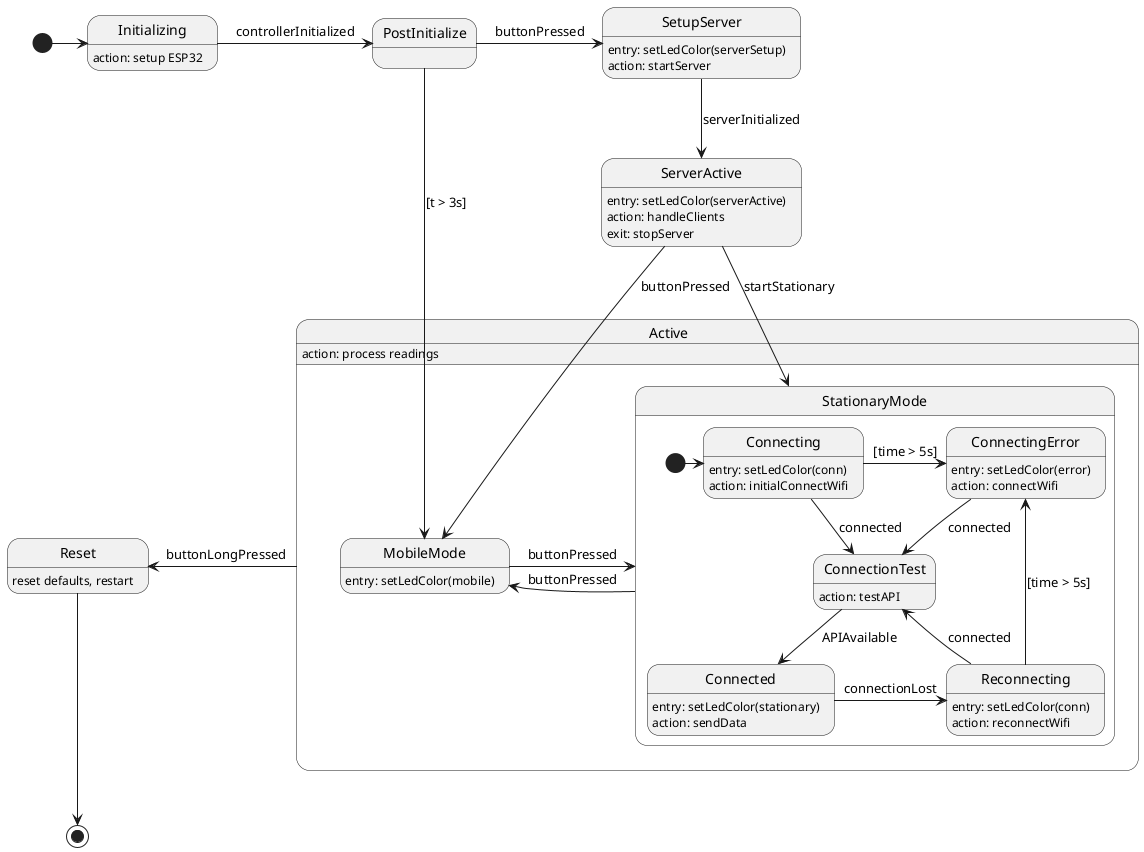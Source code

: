@startuml


State Initializing
Initializing: action: setup ESP32
State PostInitialize

state SetupServer
SetupServer: entry: setLedColor(serverSetup)
SetupServer: action: startServer
state ServerActive
ServerActive: entry: setLedColor(serverActive)
ServerActive: action: handleClients
ServerActive: exit: stopServer
State Active
Active: action: process readings
State Reset
Reset: reset defaults, restart


state Active {
    state StationaryMode
    state MobileMode
    MobileMode: entry: setLedColor(mobile)

    state StationaryMode {
        state Connecting
        Connecting: entry: setLedColor(conn)
        Connecting: action: initialConnectWifi
        state Reconnecting
        Reconnecting: entry: setLedColor(conn)
        Reconnecting: action: reconnectWifi
        state ConnectingError
        ConnectingError: entry: setLedColor(error)
        ConnectingError: action: connectWifi
        state ConnectionTest
        ConnectionTest: action: testAPI
        state Connected
        Connected: entry: setLedColor(stationary)
        Connected: action: sendData

        [*] -> Connecting
        Connecting -> ConnectionTest : connected
        Reconnecting -> ConnectionTest : connected
        ConnectionTest --> Connected : APIAvailable
        Connected -> Reconnecting: connectionLost
        Connecting -> ConnectingError : [time > 5s]
        Reconnecting -u-> ConnectingError : [time > 5s]
        ConnectingError -d-> ConnectionTest: connected
    }


    MobileMode -r-> StationaryMode : buttonPressed
    StationaryMode -l-> MobileMode : buttonPressed
}


[*] -> Initializing
Initializing -> PostInitialize : controllerInitialized
PostInitialize -> SetupServer : buttonPressed
PostInitialize -d-> MobileMode : [t > 3s]
SetupServer -d-> ServerActive : serverInitialized
ServerActive -d-> MobileMode : buttonPressed
ServerActive -d-> StationaryMode : startStationary
Active -l-> Reset : buttonLongPressed
Reset -d-> [*]


''' Layout
MobileMode -[hidden]> StationaryMode

@enduml
